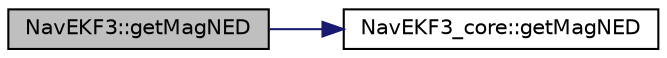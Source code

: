 digraph "NavEKF3::getMagNED"
{
 // INTERACTIVE_SVG=YES
  edge [fontname="Helvetica",fontsize="10",labelfontname="Helvetica",labelfontsize="10"];
  node [fontname="Helvetica",fontsize="10",shape=record];
  rankdir="LR";
  Node1 [label="NavEKF3::getMagNED",height=0.2,width=0.4,color="black", fillcolor="grey75", style="filled", fontcolor="black"];
  Node1 -> Node2 [color="midnightblue",fontsize="10",style="solid",fontname="Helvetica"];
  Node2 [label="NavEKF3_core::getMagNED",height=0.2,width=0.4,color="black", fillcolor="white", style="filled",URL="$classNavEKF3__core.html#aa1f2d728215cbbbf6daa735c0008052b"];
}
